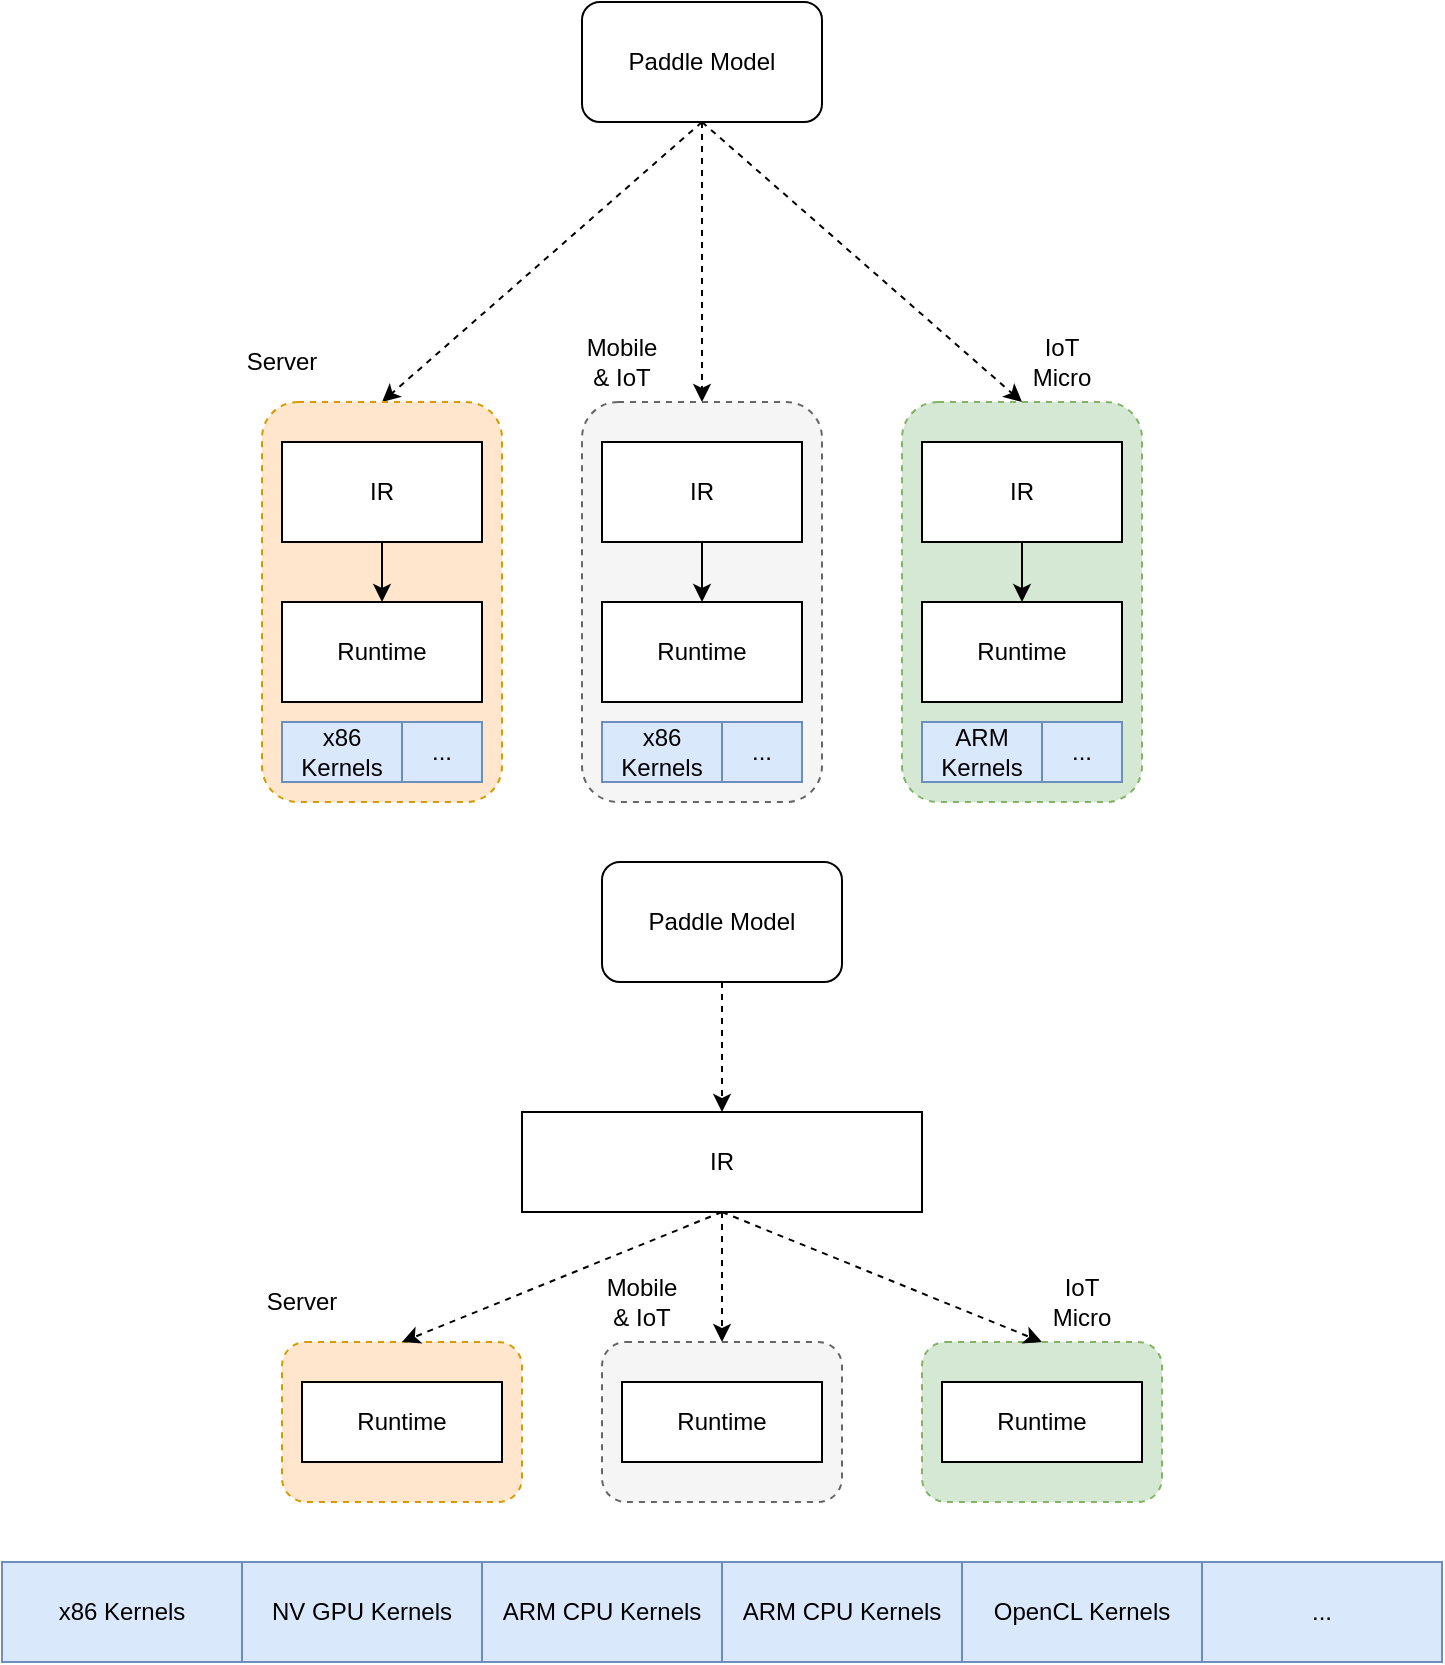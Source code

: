 <mxfile version="15.1.0" type="github">
  <diagram id="wW7M70kCXAuxhLI22_DI" name="Page-1">
    <mxGraphModel dx="1035" dy="808" grid="1" gridSize="10" guides="1" tooltips="1" connect="1" arrows="1" fold="1" page="1" pageScale="1" pageWidth="827" pageHeight="1169" math="0" shadow="0">
      <root>
        <mxCell id="0" />
        <mxCell id="1" parent="0" />
        <mxCell id="zlN1Ve-jT4t-Uw-fLpNW-6" style="rounded=0;orthogonalLoop=1;jettySize=auto;html=1;exitX=0.5;exitY=1;exitDx=0;exitDy=0;entryX=0.5;entryY=0;entryDx=0;entryDy=0;dashed=1;" edge="1" parent="1" source="zlN1Ve-jT4t-Uw-fLpNW-1" target="zlN1Ve-jT4t-Uw-fLpNW-2">
          <mxGeometry relative="1" as="geometry" />
        </mxCell>
        <mxCell id="zlN1Ve-jT4t-Uw-fLpNW-7" style="edgeStyle=none;rounded=0;orthogonalLoop=1;jettySize=auto;html=1;exitX=0.5;exitY=1;exitDx=0;exitDy=0;entryX=0.5;entryY=0;entryDx=0;entryDy=0;dashed=1;" edge="1" parent="1" source="zlN1Ve-jT4t-Uw-fLpNW-1" target="zlN1Ve-jT4t-Uw-fLpNW-3">
          <mxGeometry relative="1" as="geometry" />
        </mxCell>
        <mxCell id="zlN1Ve-jT4t-Uw-fLpNW-8" style="edgeStyle=none;rounded=0;orthogonalLoop=1;jettySize=auto;html=1;exitX=0.5;exitY=1;exitDx=0;exitDy=0;entryX=0.5;entryY=0;entryDx=0;entryDy=0;dashed=1;" edge="1" parent="1" source="zlN1Ve-jT4t-Uw-fLpNW-1" target="zlN1Ve-jT4t-Uw-fLpNW-4">
          <mxGeometry relative="1" as="geometry" />
        </mxCell>
        <mxCell id="zlN1Ve-jT4t-Uw-fLpNW-1" value="Paddle Model" style="rounded=1;whiteSpace=wrap;html=1;" vertex="1" parent="1">
          <mxGeometry x="320" y="30" width="120" height="60" as="geometry" />
        </mxCell>
        <mxCell id="zlN1Ve-jT4t-Uw-fLpNW-2" value="" style="rounded=1;whiteSpace=wrap;html=1;dashed=1;fillColor=#ffe6cc;strokeColor=#d79b00;" vertex="1" parent="1">
          <mxGeometry x="160" y="230" width="120" height="200" as="geometry" />
        </mxCell>
        <mxCell id="zlN1Ve-jT4t-Uw-fLpNW-3" value="" style="rounded=1;whiteSpace=wrap;html=1;dashed=1;fillColor=#f5f5f5;strokeColor=#666666;fontColor=#333333;" vertex="1" parent="1">
          <mxGeometry x="320" y="230" width="120" height="200" as="geometry" />
        </mxCell>
        <mxCell id="zlN1Ve-jT4t-Uw-fLpNW-4" value="" style="rounded=1;whiteSpace=wrap;html=1;dashed=1;fillColor=#d5e8d4;strokeColor=#82b366;" vertex="1" parent="1">
          <mxGeometry x="480" y="230" width="120" height="200" as="geometry" />
        </mxCell>
        <mxCell id="zlN1Ve-jT4t-Uw-fLpNW-9" value="Server" style="text;html=1;strokeColor=none;fillColor=none;align=center;verticalAlign=middle;whiteSpace=wrap;rounded=0;dashed=1;" vertex="1" parent="1">
          <mxGeometry x="150" y="200" width="40" height="20" as="geometry" />
        </mxCell>
        <mxCell id="zlN1Ve-jT4t-Uw-fLpNW-10" value="Mobile &amp;amp; IoT" style="text;html=1;strokeColor=none;fillColor=none;align=center;verticalAlign=middle;whiteSpace=wrap;rounded=0;dashed=1;" vertex="1" parent="1">
          <mxGeometry x="320" y="200" width="40" height="20" as="geometry" />
        </mxCell>
        <mxCell id="zlN1Ve-jT4t-Uw-fLpNW-11" value="IoT Micro" style="text;html=1;strokeColor=none;fillColor=none;align=center;verticalAlign=middle;whiteSpace=wrap;rounded=0;dashed=1;" vertex="1" parent="1">
          <mxGeometry x="540" y="200" width="40" height="20" as="geometry" />
        </mxCell>
        <mxCell id="zlN1Ve-jT4t-Uw-fLpNW-14" value="" style="edgeStyle=none;rounded=0;orthogonalLoop=1;jettySize=auto;html=1;" edge="1" parent="1" source="zlN1Ve-jT4t-Uw-fLpNW-12" target="zlN1Ve-jT4t-Uw-fLpNW-13">
          <mxGeometry relative="1" as="geometry" />
        </mxCell>
        <mxCell id="zlN1Ve-jT4t-Uw-fLpNW-12" value="IR" style="rounded=0;whiteSpace=wrap;html=1;" vertex="1" parent="1">
          <mxGeometry x="170" y="250" width="100" height="50" as="geometry" />
        </mxCell>
        <mxCell id="zlN1Ve-jT4t-Uw-fLpNW-13" value="Runtime" style="rounded=0;whiteSpace=wrap;html=1;" vertex="1" parent="1">
          <mxGeometry x="170" y="330" width="100" height="50" as="geometry" />
        </mxCell>
        <mxCell id="zlN1Ve-jT4t-Uw-fLpNW-15" value="" style="edgeStyle=none;rounded=0;orthogonalLoop=1;jettySize=auto;html=1;" edge="1" parent="1" source="zlN1Ve-jT4t-Uw-fLpNW-16" target="zlN1Ve-jT4t-Uw-fLpNW-17">
          <mxGeometry relative="1" as="geometry" />
        </mxCell>
        <mxCell id="zlN1Ve-jT4t-Uw-fLpNW-16" value="IR" style="rounded=0;whiteSpace=wrap;html=1;" vertex="1" parent="1">
          <mxGeometry x="330" y="250" width="100" height="50" as="geometry" />
        </mxCell>
        <mxCell id="zlN1Ve-jT4t-Uw-fLpNW-17" value="Runtime" style="rounded=0;whiteSpace=wrap;html=1;" vertex="1" parent="1">
          <mxGeometry x="330" y="330" width="100" height="50" as="geometry" />
        </mxCell>
        <mxCell id="zlN1Ve-jT4t-Uw-fLpNW-18" value="" style="edgeStyle=none;rounded=0;orthogonalLoop=1;jettySize=auto;html=1;" edge="1" parent="1" source="zlN1Ve-jT4t-Uw-fLpNW-19" target="zlN1Ve-jT4t-Uw-fLpNW-20">
          <mxGeometry relative="1" as="geometry" />
        </mxCell>
        <mxCell id="zlN1Ve-jT4t-Uw-fLpNW-19" value="IR" style="rounded=0;whiteSpace=wrap;html=1;" vertex="1" parent="1">
          <mxGeometry x="490" y="250" width="100" height="50" as="geometry" />
        </mxCell>
        <mxCell id="zlN1Ve-jT4t-Uw-fLpNW-20" value="Runtime" style="rounded=0;whiteSpace=wrap;html=1;" vertex="1" parent="1">
          <mxGeometry x="490" y="330" width="100" height="50" as="geometry" />
        </mxCell>
        <mxCell id="zlN1Ve-jT4t-Uw-fLpNW-43" style="edgeStyle=none;rounded=0;orthogonalLoop=1;jettySize=auto;html=1;exitX=0.5;exitY=1;exitDx=0;exitDy=0;entryX=0.5;entryY=0;entryDx=0;entryDy=0;dashed=1;" edge="1" parent="1" source="zlN1Ve-jT4t-Uw-fLpNW-24" target="zlN1Ve-jT4t-Uw-fLpNW-40">
          <mxGeometry relative="1" as="geometry" />
        </mxCell>
        <mxCell id="zlN1Ve-jT4t-Uw-fLpNW-24" value="Paddle Model" style="rounded=1;whiteSpace=wrap;html=1;" vertex="1" parent="1">
          <mxGeometry x="330" y="460" width="120" height="60" as="geometry" />
        </mxCell>
        <mxCell id="zlN1Ve-jT4t-Uw-fLpNW-25" value="" style="rounded=1;whiteSpace=wrap;html=1;dashed=1;fillColor=#ffe6cc;strokeColor=#d79b00;" vertex="1" parent="1">
          <mxGeometry x="170" y="700" width="120" height="80" as="geometry" />
        </mxCell>
        <mxCell id="zlN1Ve-jT4t-Uw-fLpNW-26" value="" style="rounded=1;whiteSpace=wrap;html=1;dashed=1;fillColor=#f5f5f5;strokeColor=#666666;fontColor=#333333;" vertex="1" parent="1">
          <mxGeometry x="330" y="700" width="120" height="80" as="geometry" />
        </mxCell>
        <mxCell id="zlN1Ve-jT4t-Uw-fLpNW-27" value="" style="rounded=1;whiteSpace=wrap;html=1;dashed=1;fillColor=#d5e8d4;strokeColor=#82b366;" vertex="1" parent="1">
          <mxGeometry x="490" y="700" width="120" height="80" as="geometry" />
        </mxCell>
        <mxCell id="zlN1Ve-jT4t-Uw-fLpNW-28" value="Server" style="text;html=1;strokeColor=none;fillColor=none;align=center;verticalAlign=middle;whiteSpace=wrap;rounded=0;dashed=1;" vertex="1" parent="1">
          <mxGeometry x="160" y="670" width="40" height="20" as="geometry" />
        </mxCell>
        <mxCell id="zlN1Ve-jT4t-Uw-fLpNW-29" value="Mobile &amp;amp; IoT" style="text;html=1;strokeColor=none;fillColor=none;align=center;verticalAlign=middle;whiteSpace=wrap;rounded=0;dashed=1;" vertex="1" parent="1">
          <mxGeometry x="330" y="670" width="40" height="20" as="geometry" />
        </mxCell>
        <mxCell id="zlN1Ve-jT4t-Uw-fLpNW-30" value="IoT Micro" style="text;html=1;strokeColor=none;fillColor=none;align=center;verticalAlign=middle;whiteSpace=wrap;rounded=0;dashed=1;" vertex="1" parent="1">
          <mxGeometry x="550" y="670" width="40" height="20" as="geometry" />
        </mxCell>
        <mxCell id="zlN1Ve-jT4t-Uw-fLpNW-33" value="Runtime" style="rounded=0;whiteSpace=wrap;html=1;" vertex="1" parent="1">
          <mxGeometry x="180" y="720" width="100" height="40" as="geometry" />
        </mxCell>
        <mxCell id="zlN1Ve-jT4t-Uw-fLpNW-44" style="edgeStyle=none;rounded=0;orthogonalLoop=1;jettySize=auto;html=1;exitX=0.5;exitY=1;exitDx=0;exitDy=0;entryX=0.5;entryY=0;entryDx=0;entryDy=0;dashed=1;" edge="1" parent="1" source="zlN1Ve-jT4t-Uw-fLpNW-40" target="zlN1Ve-jT4t-Uw-fLpNW-25">
          <mxGeometry relative="1" as="geometry" />
        </mxCell>
        <mxCell id="zlN1Ve-jT4t-Uw-fLpNW-45" style="edgeStyle=none;rounded=0;orthogonalLoop=1;jettySize=auto;html=1;exitX=0.5;exitY=1;exitDx=0;exitDy=0;entryX=0.5;entryY=0;entryDx=0;entryDy=0;dashed=1;" edge="1" parent="1" source="zlN1Ve-jT4t-Uw-fLpNW-40" target="zlN1Ve-jT4t-Uw-fLpNW-26">
          <mxGeometry relative="1" as="geometry" />
        </mxCell>
        <mxCell id="zlN1Ve-jT4t-Uw-fLpNW-46" style="edgeStyle=none;rounded=0;orthogonalLoop=1;jettySize=auto;html=1;exitX=0.5;exitY=1;exitDx=0;exitDy=0;entryX=0.5;entryY=0;entryDx=0;entryDy=0;dashed=1;" edge="1" parent="1" source="zlN1Ve-jT4t-Uw-fLpNW-40" target="zlN1Ve-jT4t-Uw-fLpNW-27">
          <mxGeometry relative="1" as="geometry" />
        </mxCell>
        <mxCell id="zlN1Ve-jT4t-Uw-fLpNW-40" value="IR" style="rounded=0;whiteSpace=wrap;html=1;" vertex="1" parent="1">
          <mxGeometry x="290" y="585" width="200" height="50" as="geometry" />
        </mxCell>
        <mxCell id="zlN1Ve-jT4t-Uw-fLpNW-41" value="Runtime" style="rounded=0;whiteSpace=wrap;html=1;" vertex="1" parent="1">
          <mxGeometry x="340" y="720" width="100" height="40" as="geometry" />
        </mxCell>
        <mxCell id="zlN1Ve-jT4t-Uw-fLpNW-42" value="Runtime" style="rounded=0;whiteSpace=wrap;html=1;" vertex="1" parent="1">
          <mxGeometry x="500" y="720" width="100" height="40" as="geometry" />
        </mxCell>
        <mxCell id="zlN1Ve-jT4t-Uw-fLpNW-53" value="" style="group;fillColor=#dae8fc;strokeColor=#6c8ebf;" vertex="1" connectable="0" parent="1">
          <mxGeometry x="30" y="810" width="720" height="50" as="geometry" />
        </mxCell>
        <mxCell id="zlN1Ve-jT4t-Uw-fLpNW-47" value="x86 Kernels" style="rounded=0;whiteSpace=wrap;html=1;fillColor=#dae8fc;strokeColor=#6c8ebf;" vertex="1" parent="zlN1Ve-jT4t-Uw-fLpNW-53">
          <mxGeometry width="120" height="50" as="geometry" />
        </mxCell>
        <mxCell id="zlN1Ve-jT4t-Uw-fLpNW-48" value="NV GPU Kernels" style="rounded=0;whiteSpace=wrap;html=1;fillColor=#dae8fc;strokeColor=#6c8ebf;" vertex="1" parent="zlN1Ve-jT4t-Uw-fLpNW-53">
          <mxGeometry x="120" width="120" height="50" as="geometry" />
        </mxCell>
        <mxCell id="zlN1Ve-jT4t-Uw-fLpNW-49" value="ARM CPU Kernels" style="rounded=0;whiteSpace=wrap;html=1;fillColor=#dae8fc;strokeColor=#6c8ebf;" vertex="1" parent="zlN1Ve-jT4t-Uw-fLpNW-53">
          <mxGeometry x="240" width="120" height="50" as="geometry" />
        </mxCell>
        <mxCell id="zlN1Ve-jT4t-Uw-fLpNW-50" value="ARM CPU Kernels" style="rounded=0;whiteSpace=wrap;html=1;fillColor=#dae8fc;strokeColor=#6c8ebf;" vertex="1" parent="zlN1Ve-jT4t-Uw-fLpNW-53">
          <mxGeometry x="360" width="120" height="50" as="geometry" />
        </mxCell>
        <mxCell id="zlN1Ve-jT4t-Uw-fLpNW-51" value="OpenCL Kernels" style="rounded=0;whiteSpace=wrap;html=1;fillColor=#dae8fc;strokeColor=#6c8ebf;" vertex="1" parent="zlN1Ve-jT4t-Uw-fLpNW-53">
          <mxGeometry x="480" width="120" height="50" as="geometry" />
        </mxCell>
        <mxCell id="zlN1Ve-jT4t-Uw-fLpNW-52" value="..." style="rounded=0;whiteSpace=wrap;html=1;fillColor=#dae8fc;strokeColor=#6c8ebf;" vertex="1" parent="zlN1Ve-jT4t-Uw-fLpNW-53">
          <mxGeometry x="600" width="120" height="50" as="geometry" />
        </mxCell>
        <mxCell id="zlN1Ve-jT4t-Uw-fLpNW-54" value="x86 Kernels" style="rounded=0;whiteSpace=wrap;html=1;fillColor=#dae8fc;strokeColor=#6c8ebf;" vertex="1" parent="1">
          <mxGeometry x="170" y="390" width="60" height="30" as="geometry" />
        </mxCell>
        <mxCell id="zlN1Ve-jT4t-Uw-fLpNW-55" value="..." style="rounded=0;whiteSpace=wrap;html=1;fillColor=#dae8fc;strokeColor=#6c8ebf;" vertex="1" parent="1">
          <mxGeometry x="230" y="390" width="40" height="30" as="geometry" />
        </mxCell>
        <mxCell id="zlN1Ve-jT4t-Uw-fLpNW-56" value="x86 Kernels" style="rounded=0;whiteSpace=wrap;html=1;fillColor=#dae8fc;strokeColor=#6c8ebf;" vertex="1" parent="1">
          <mxGeometry x="330" y="390" width="60" height="30" as="geometry" />
        </mxCell>
        <mxCell id="zlN1Ve-jT4t-Uw-fLpNW-57" value="..." style="rounded=0;whiteSpace=wrap;html=1;fillColor=#dae8fc;strokeColor=#6c8ebf;" vertex="1" parent="1">
          <mxGeometry x="390" y="390" width="40" height="30" as="geometry" />
        </mxCell>
        <mxCell id="zlN1Ve-jT4t-Uw-fLpNW-58" value="ARM Kernels" style="rounded=0;whiteSpace=wrap;html=1;fillColor=#dae8fc;strokeColor=#6c8ebf;" vertex="1" parent="1">
          <mxGeometry x="490" y="390" width="60" height="30" as="geometry" />
        </mxCell>
        <mxCell id="zlN1Ve-jT4t-Uw-fLpNW-59" value="..." style="rounded=0;whiteSpace=wrap;html=1;fillColor=#dae8fc;strokeColor=#6c8ebf;" vertex="1" parent="1">
          <mxGeometry x="550" y="390" width="40" height="30" as="geometry" />
        </mxCell>
      </root>
    </mxGraphModel>
  </diagram>
</mxfile>
